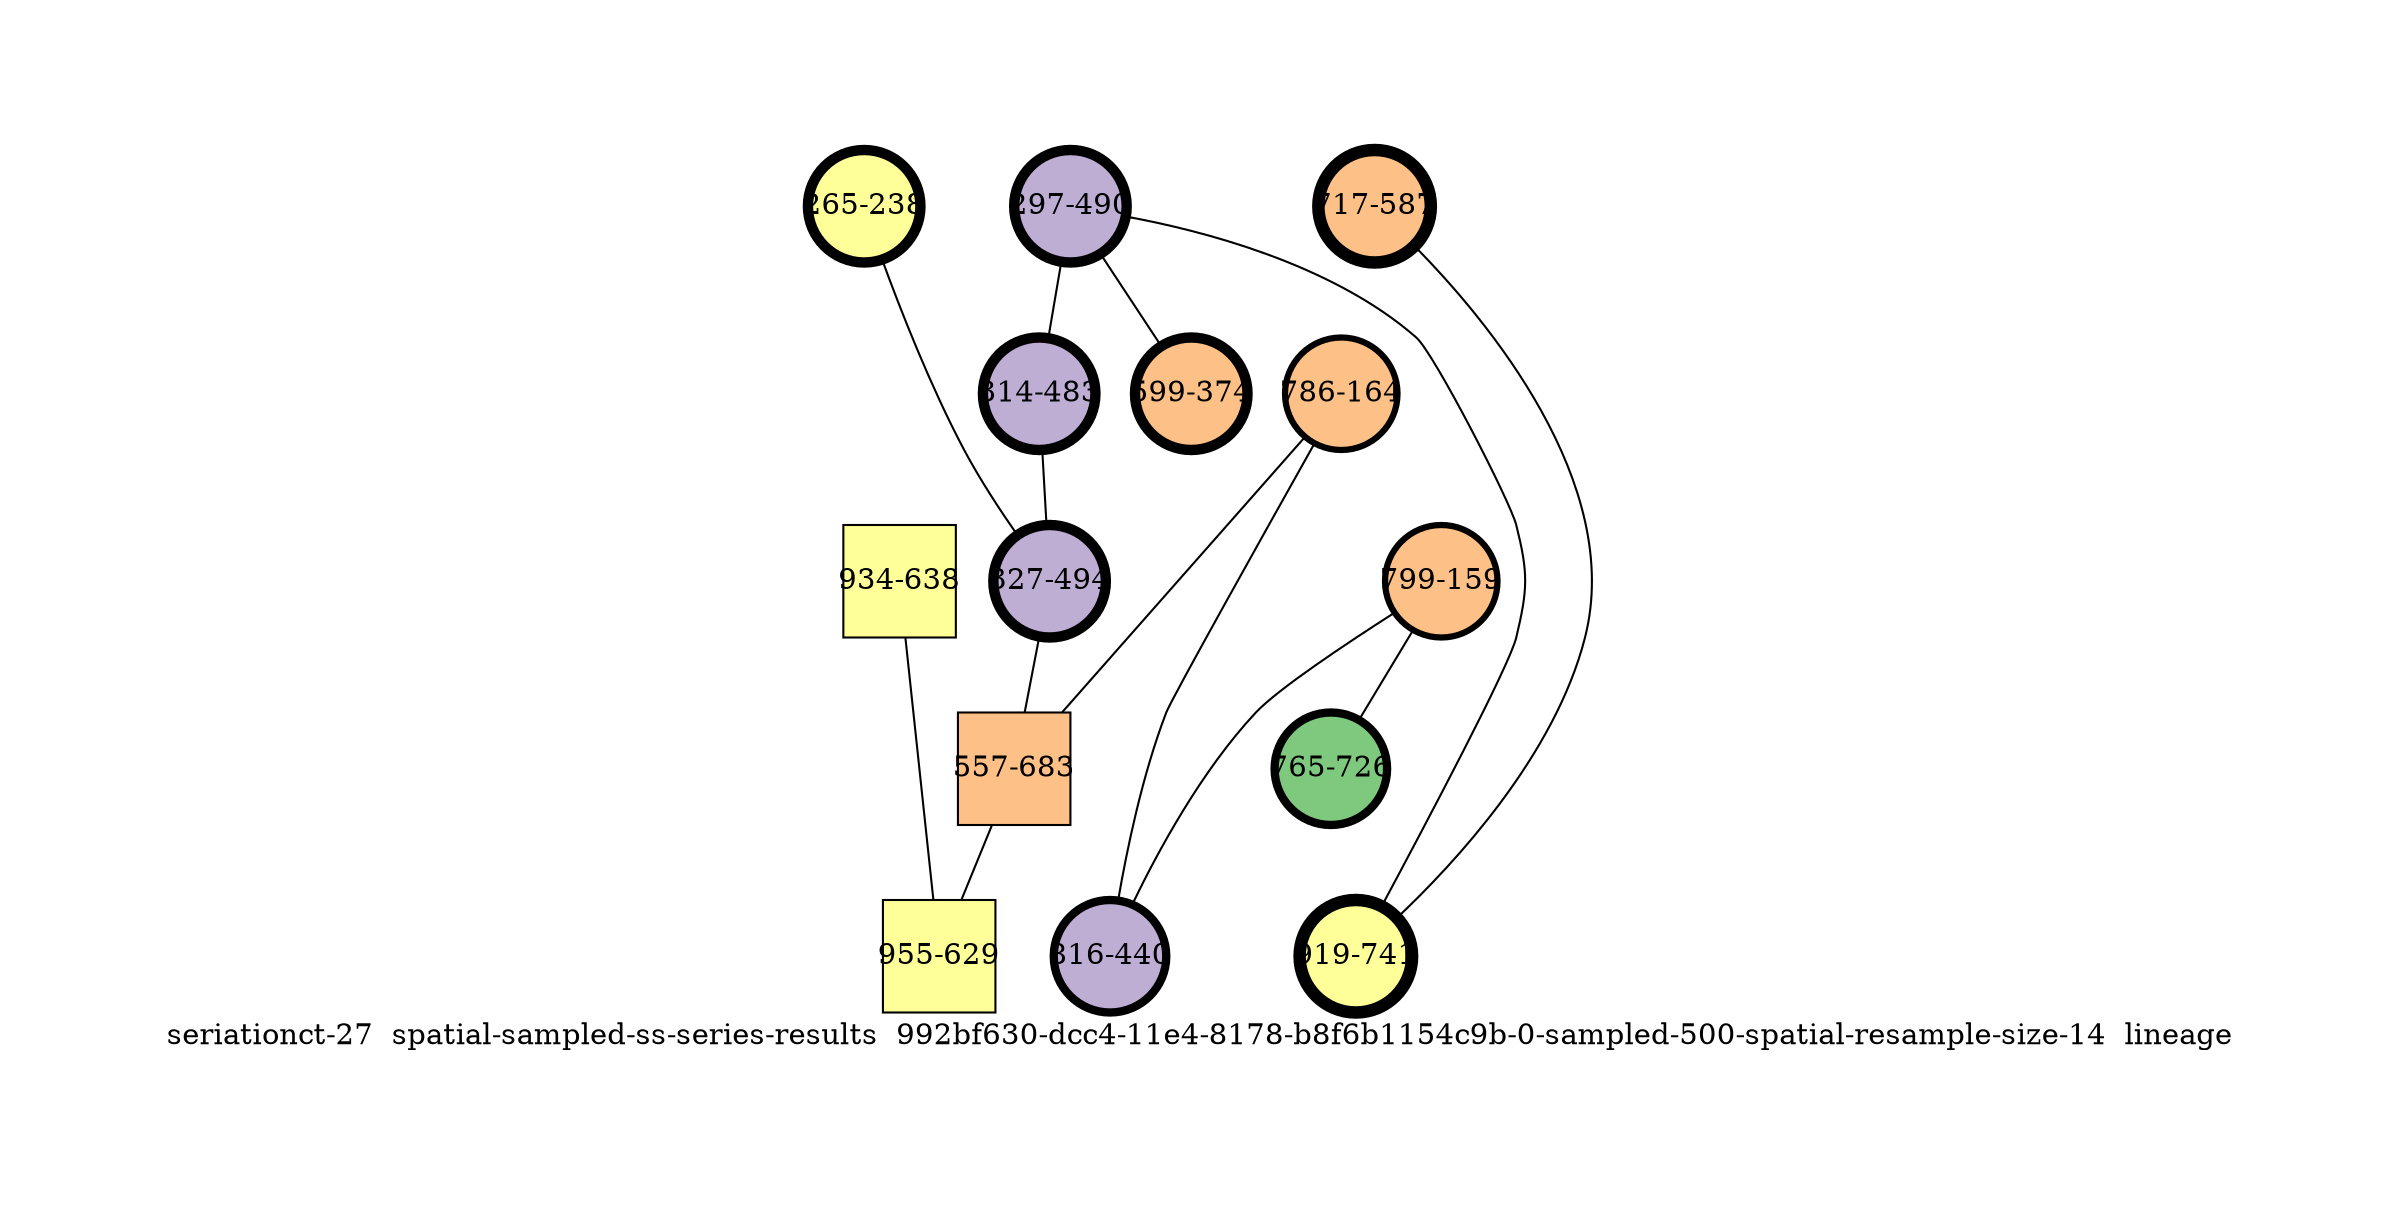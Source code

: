 strict graph "seriationct-27  spatial-sampled-ss-series-results  992bf630-dcc4-11e4-8178-b8f6b1154c9b-0-sampled-500-spatial-resample-size-14  lineage" {
labelloc=b;
ratio=auto;
pad="1.0";
label="seriationct-27  spatial-sampled-ss-series-results  992bf630-dcc4-11e4-8178-b8f6b1154c9b-0-sampled-500-spatial-resample-size-14  lineage";
node [width="0.75", style=filled, fixedsize=true, height="0.75", shape=circle, label=""];
0 [xCoordinate="490.0", appears_in_slice=5, yCoordinate="297.0", colorscheme=accent6, lineage_id=0, short_label="297-490", label="297-490", shape=circle, cluster_id=1, fillcolor=2, size="500.0", id=0, penwidth="5.0"];
1 [xCoordinate="483.0", appears_in_slice=5, yCoordinate="314.0", colorscheme=accent6, lineage_id=0, short_label="314-483", label="314-483", shape=circle, cluster_id=1, fillcolor=2, size="500.0", id=1, penwidth="5.0"];
2 [xCoordinate="587.0", appears_in_slice=6, yCoordinate="717.0", colorscheme=accent6, lineage_id=0, short_label="717-587", label="717-587", shape=circle, cluster_id=2, fillcolor=3, size="500.0", id=2, penwidth="6.0"];
3 [xCoordinate="238.0", appears_in_slice=5, yCoordinate="265.0", colorscheme=accent6, lineage_id=0, short_label="265-238", label="265-238", shape=circle, cluster_id=3, fillcolor=4, size="500.0", id=3, penwidth="5.0"];
4 [xCoordinate="741.0", appears_in_slice=6, yCoordinate="919.0", colorscheme=accent6, lineage_id=0, short_label="919-741", label="919-741", shape=circle, cluster_id=3, fillcolor=4, size="500.0", id=4, penwidth="6.0"];
5 [xCoordinate="164.0", appears_in_slice=3, yCoordinate="786.0", colorscheme=accent6, lineage_id=0, short_label="786-164", label="786-164", shape=circle, cluster_id=2, fillcolor=3, size="500.0", id=5, penwidth="3.0"];
6 [xCoordinate="638.0", appears_in_slice=1, yCoordinate="934.0", colorscheme=accent6, lineage_id=1, short_label="934-638", label="934-638", shape=square, cluster_id=3, fillcolor=4, size="500.0", id=6, penwidth="1.0"];
7 [xCoordinate="374.0", appears_in_slice=5, yCoordinate="599.0", colorscheme=accent6, lineage_id=0, short_label="599-374", label="599-374", shape=circle, cluster_id=2, fillcolor=3, size="500.0", id=7, penwidth="5.0"];
8 [xCoordinate="494.0", appears_in_slice=5, yCoordinate="327.0", colorscheme=accent6, lineage_id=0, short_label="327-494", label="327-494", shape=circle, cluster_id=1, fillcolor=2, size="500.0", id=12, penwidth="5.0"];
9 [xCoordinate="683.0", appears_in_slice=1, yCoordinate="557.0", colorscheme=accent6, lineage_id=1, short_label="557-683", label="557-683", shape=square, cluster_id=2, fillcolor=3, size="500.0", id=9, penwidth="1.0"];
10 [xCoordinate="159.0", appears_in_slice=3, yCoordinate="799.0", colorscheme=accent6, lineage_id=0, short_label="799-159", label="799-159", shape=circle, cluster_id=2, fillcolor=3, size="500.0", id=10, penwidth="3.0"];
11 [xCoordinate="440.0", appears_in_slice=4, yCoordinate="816.0", colorscheme=accent6, lineage_id=0, short_label="816-440", label="816-440", shape=circle, cluster_id=1, fillcolor=2, size="500.0", id=11, penwidth="4.0"];
12 [xCoordinate="629.0", appears_in_slice=1, yCoordinate="955.0", colorscheme=accent6, lineage_id=1, short_label="955-629", label="955-629", shape=square, cluster_id=3, fillcolor=4, size="500.0", id=13, penwidth="1.0"];
13 [xCoordinate="726.0", appears_in_slice=4, yCoordinate="765.0", colorscheme=accent6, lineage_id=0, short_label="765-726", label="765-726", shape=circle, cluster_id=0, fillcolor=1, size="500.0", id=8, penwidth="4.0"];
0 -- 1  [inverseweight="1.30004831069", weight="0.769202184084"];
0 -- 4  [inverseweight="1.41861240637", weight="0.704914179174"];
0 -- 7  [inverseweight="28.3069258536", weight="0.0353270434653"];
1 -- 8  [inverseweight="11.3344013361", weight="0.0882269800005"];
2 -- 4  [inverseweight="19.9521721117", weight="0.0501198563446"];
3 -- 8  [inverseweight="23.5180217096", weight="0.0425205832509"];
5 -- 9  [inverseweight="1.37027963793", weight="0.72977804845"];
5 -- 11  [inverseweight="1.67515703239", weight="0.596958960063"];
6 -- 12  [inverseweight="36.0843918244", weight="0.0277128129211"];
8 -- 9  [inverseweight="1.32604071385", weight="0.75412465813"];
9 -- 12  [inverseweight="1.23872472638", weight="0.80728185908"];
10 -- 11  [inverseweight="4.49593750791", weight="0.222423020391"];
10 -- 13  [inverseweight="1.49118924193", weight="0.670605696367"];
}
